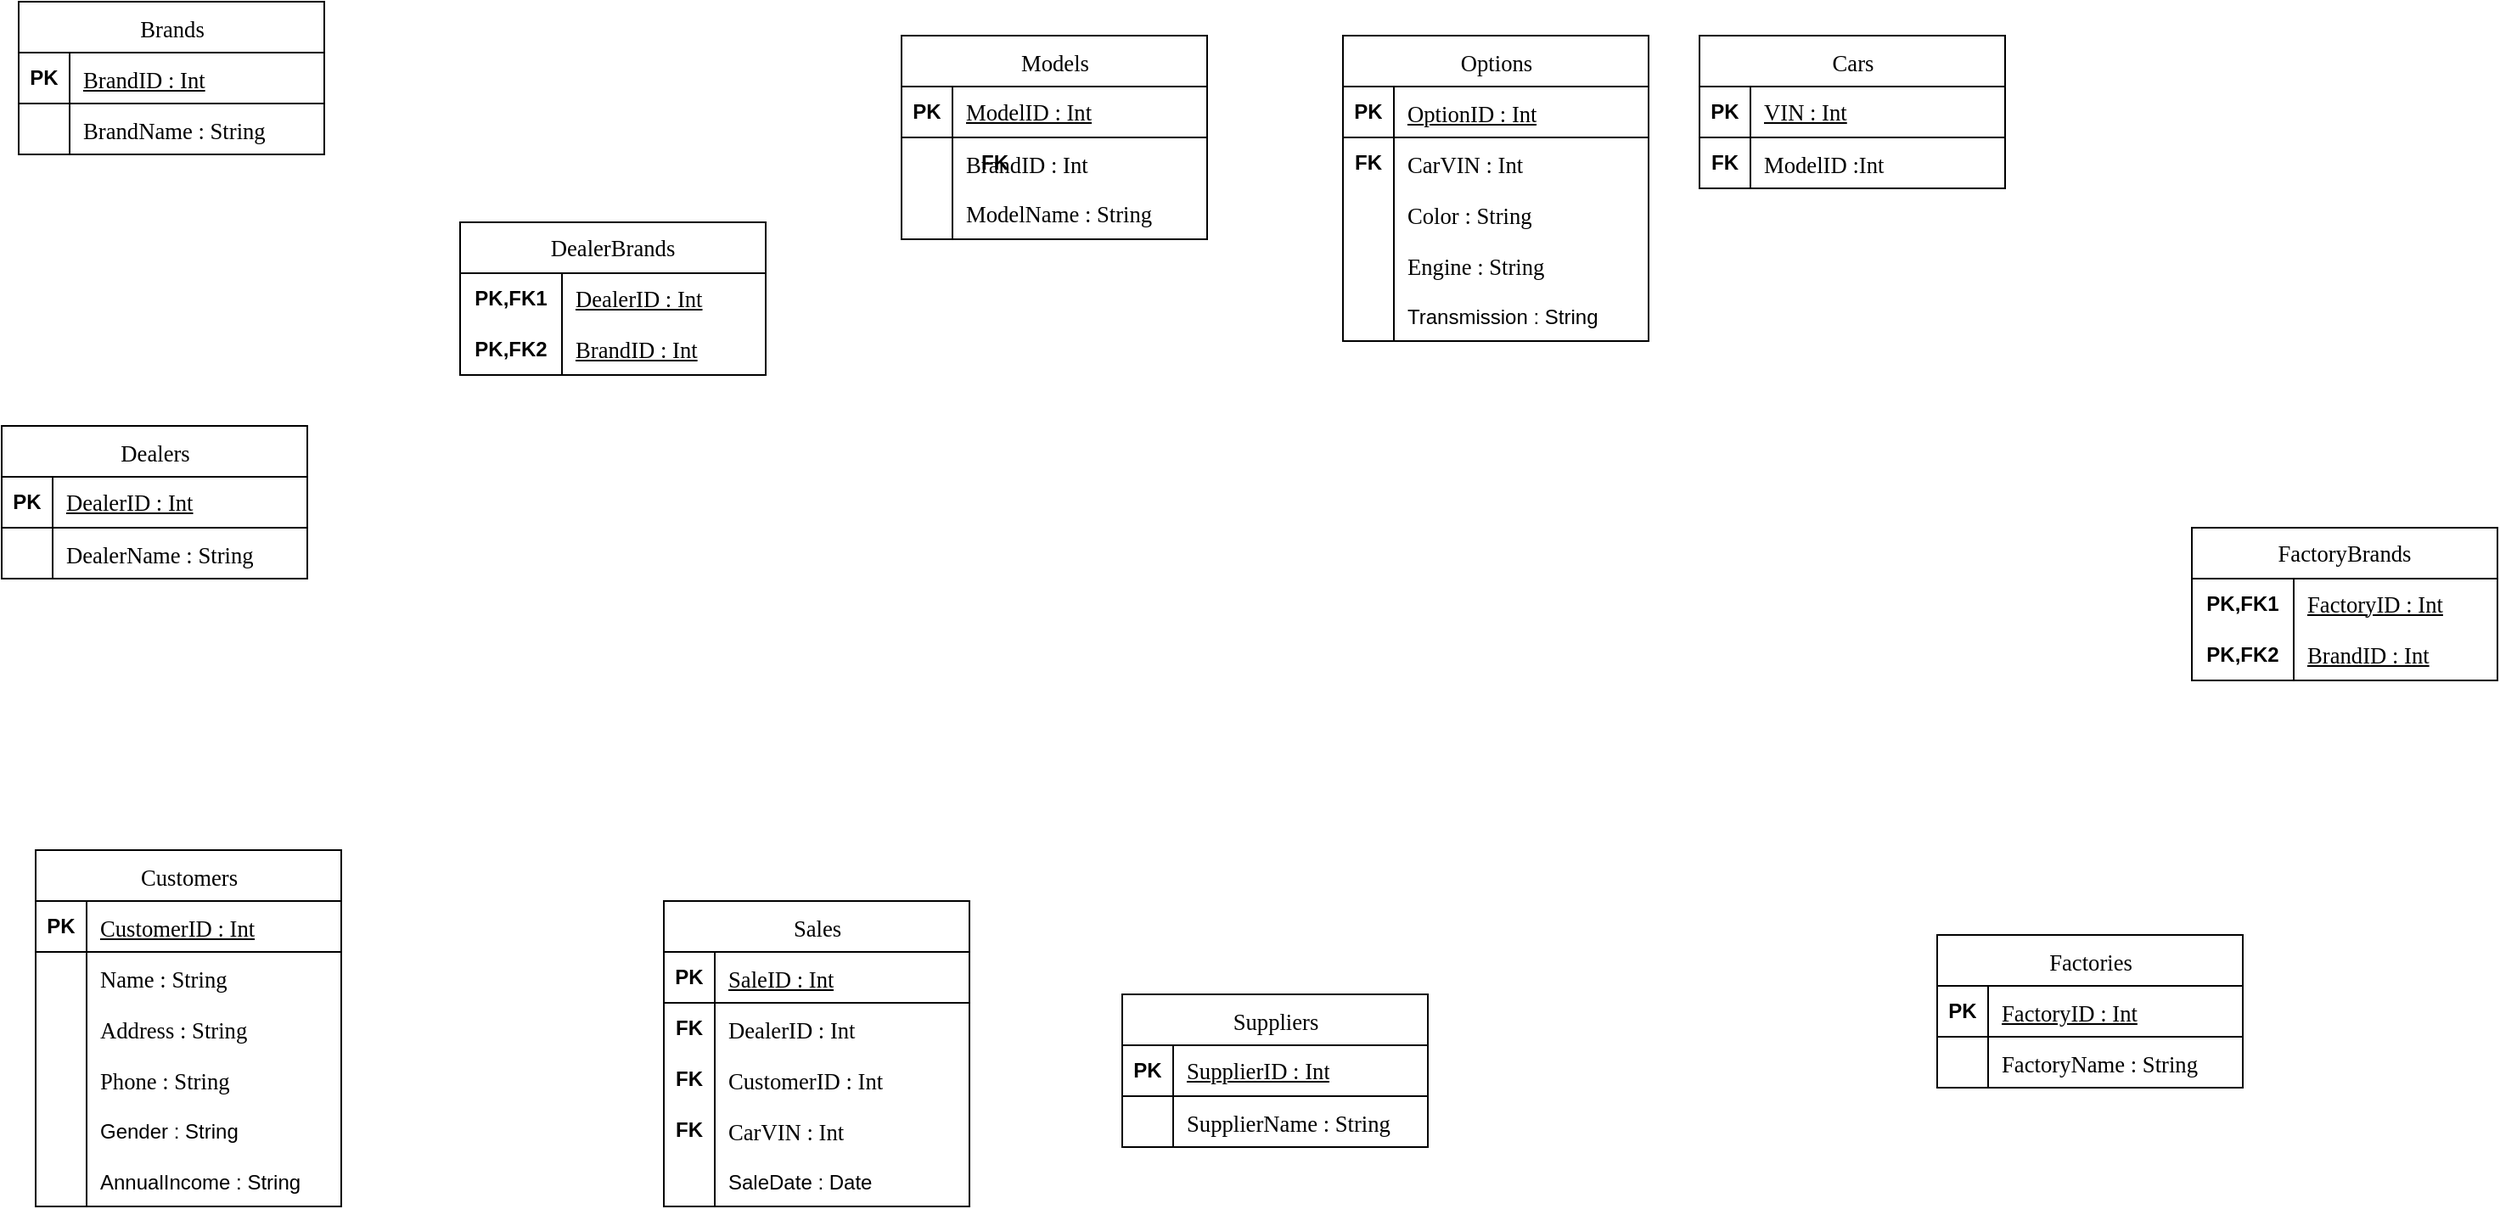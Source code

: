 <mxfile version="24.4.4" type="github">
  <diagram name="Page-1" id="BD9dxcmVJDbiyR-RAbdx">
    <mxGraphModel dx="1071" dy="674" grid="1" gridSize="10" guides="1" tooltips="1" connect="1" arrows="1" fold="1" page="1" pageScale="1" pageWidth="1600" pageHeight="900" math="0" shadow="0">
      <root>
        <mxCell id="0" />
        <mxCell id="1" parent="0" />
        <mxCell id="v6AoaahCpl04b2rHeK3s-1" value="&lt;span style=&quot;font-weight: 400; text-align: start; white-space: normal; font-size: 10pt; font-family: &amp;quot;Times New Roman&amp;quot;, serif;&quot; lang=&quot;EN-US&quot;&gt;Brands&lt;/span&gt;&lt;span style=&quot;font-family: -webkit-standard; font-size: medium; font-weight: 400; text-align: start; white-space: normal;&quot;&gt;&lt;/span&gt;" style="shape=table;startSize=30;container=1;collapsible=1;childLayout=tableLayout;fixedRows=1;rowLines=0;fontStyle=1;align=center;resizeLast=1;html=1;" vertex="1" parent="1">
          <mxGeometry x="70" y="110" width="180" height="90" as="geometry" />
        </mxCell>
        <mxCell id="v6AoaahCpl04b2rHeK3s-2" value="" style="shape=tableRow;horizontal=0;startSize=0;swimlaneHead=0;swimlaneBody=0;fillColor=none;collapsible=0;dropTarget=0;points=[[0,0.5],[1,0.5]];portConstraint=eastwest;top=0;left=0;right=0;bottom=1;" vertex="1" parent="v6AoaahCpl04b2rHeK3s-1">
          <mxGeometry y="30" width="180" height="30" as="geometry" />
        </mxCell>
        <mxCell id="v6AoaahCpl04b2rHeK3s-3" value="PK" style="shape=partialRectangle;connectable=0;fillColor=none;top=0;left=0;bottom=0;right=0;fontStyle=1;overflow=hidden;whiteSpace=wrap;html=1;" vertex="1" parent="v6AoaahCpl04b2rHeK3s-2">
          <mxGeometry width="30" height="30" as="geometry">
            <mxRectangle width="30" height="30" as="alternateBounds" />
          </mxGeometry>
        </mxCell>
        <mxCell id="v6AoaahCpl04b2rHeK3s-4" value="&lt;span style=&quot;font-weight: 400; text-decoration: none; font-size: 10pt; font-family: &amp;quot;Times New Roman&amp;quot;, serif;&quot; lang=&quot;EN-US&quot;&gt;BrandID : Int&lt;/span&gt;&lt;span style=&quot;font-family: -webkit-standard; font-size: medium; font-weight: 400; text-decoration: none;&quot;&gt;&lt;/span&gt;" style="shape=partialRectangle;connectable=0;fillColor=none;top=0;left=0;bottom=0;right=0;align=left;spacingLeft=6;fontStyle=5;overflow=hidden;whiteSpace=wrap;html=1;" vertex="1" parent="v6AoaahCpl04b2rHeK3s-2">
          <mxGeometry x="30" width="150" height="30" as="geometry">
            <mxRectangle width="150" height="30" as="alternateBounds" />
          </mxGeometry>
        </mxCell>
        <mxCell id="v6AoaahCpl04b2rHeK3s-5" value="" style="shape=tableRow;horizontal=0;startSize=0;swimlaneHead=0;swimlaneBody=0;fillColor=none;collapsible=0;dropTarget=0;points=[[0,0.5],[1,0.5]];portConstraint=eastwest;top=0;left=0;right=0;bottom=0;" vertex="1" parent="v6AoaahCpl04b2rHeK3s-1">
          <mxGeometry y="60" width="180" height="30" as="geometry" />
        </mxCell>
        <mxCell id="v6AoaahCpl04b2rHeK3s-6" value="" style="shape=partialRectangle;connectable=0;fillColor=none;top=0;left=0;bottom=0;right=0;editable=1;overflow=hidden;whiteSpace=wrap;html=1;" vertex="1" parent="v6AoaahCpl04b2rHeK3s-5">
          <mxGeometry width="30" height="30" as="geometry">
            <mxRectangle width="30" height="30" as="alternateBounds" />
          </mxGeometry>
        </mxCell>
        <mxCell id="v6AoaahCpl04b2rHeK3s-7" value="&lt;span style=&quot;font-size: 10pt; font-family: &amp;quot;Times New Roman&amp;quot;, serif;&quot; lang=&quot;EN-US&quot;&gt;BrandName : String&lt;/span&gt;&lt;span style=&quot;font-family: -webkit-standard; font-size: medium;&quot;&gt;&lt;/span&gt;" style="shape=partialRectangle;connectable=0;fillColor=none;top=0;left=0;bottom=0;right=0;align=left;spacingLeft=6;overflow=hidden;whiteSpace=wrap;html=1;" vertex="1" parent="v6AoaahCpl04b2rHeK3s-5">
          <mxGeometry x="30" width="150" height="30" as="geometry">
            <mxRectangle width="150" height="30" as="alternateBounds" />
          </mxGeometry>
        </mxCell>
        <mxCell id="v6AoaahCpl04b2rHeK3s-16" value="&lt;span style=&quot;font-weight: 400; text-align: start; white-space: normal; font-size: 10pt; font-family: &amp;quot;Times New Roman&amp;quot;, serif;&quot; lang=&quot;EN-US&quot;&gt;Models&lt;/span&gt;&lt;span style=&quot;font-family: -webkit-standard; font-size: medium; font-weight: 400; text-align: start; white-space: normal;&quot;&gt;&lt;/span&gt;" style="shape=table;startSize=30;container=1;collapsible=1;childLayout=tableLayout;fixedRows=1;rowLines=0;fontStyle=1;align=center;resizeLast=1;html=1;" vertex="1" parent="1">
          <mxGeometry x="590" y="130" width="180" height="120" as="geometry" />
        </mxCell>
        <mxCell id="v6AoaahCpl04b2rHeK3s-17" value="" style="shape=tableRow;horizontal=0;startSize=0;swimlaneHead=0;swimlaneBody=0;fillColor=none;collapsible=0;dropTarget=0;points=[[0,0.5],[1,0.5]];portConstraint=eastwest;top=0;left=0;right=0;bottom=1;" vertex="1" parent="v6AoaahCpl04b2rHeK3s-16">
          <mxGeometry y="30" width="180" height="30" as="geometry" />
        </mxCell>
        <mxCell id="v6AoaahCpl04b2rHeK3s-18" value="PK" style="shape=partialRectangle;connectable=0;fillColor=none;top=0;left=0;bottom=0;right=0;fontStyle=1;overflow=hidden;whiteSpace=wrap;html=1;" vertex="1" parent="v6AoaahCpl04b2rHeK3s-17">
          <mxGeometry width="30" height="30" as="geometry">
            <mxRectangle width="30" height="30" as="alternateBounds" />
          </mxGeometry>
        </mxCell>
        <mxCell id="v6AoaahCpl04b2rHeK3s-19" value="&lt;span style=&quot;font-weight: 400; text-decoration: none; font-size: 10pt; font-family: &amp;quot;Times New Roman&amp;quot;, serif;&quot; lang=&quot;EN-US&quot;&gt;ModelID : Int&lt;/span&gt;" style="shape=partialRectangle;connectable=0;fillColor=none;top=0;left=0;bottom=0;right=0;align=left;spacingLeft=6;fontStyle=5;overflow=hidden;whiteSpace=wrap;html=1;" vertex="1" parent="v6AoaahCpl04b2rHeK3s-17">
          <mxGeometry x="30" width="150" height="30" as="geometry">
            <mxRectangle width="150" height="30" as="alternateBounds" />
          </mxGeometry>
        </mxCell>
        <mxCell id="v6AoaahCpl04b2rHeK3s-20" value="" style="shape=tableRow;horizontal=0;startSize=0;swimlaneHead=0;swimlaneBody=0;fillColor=none;collapsible=0;dropTarget=0;points=[[0,0.5],[1,0.5]];portConstraint=eastwest;top=0;left=0;right=0;bottom=0;" vertex="1" parent="v6AoaahCpl04b2rHeK3s-16">
          <mxGeometry y="60" width="180" height="30" as="geometry" />
        </mxCell>
        <mxCell id="v6AoaahCpl04b2rHeK3s-21" value="" style="shape=partialRectangle;connectable=0;fillColor=none;top=0;left=0;bottom=0;right=0;editable=1;overflow=hidden;whiteSpace=wrap;html=1;" vertex="1" parent="v6AoaahCpl04b2rHeK3s-20">
          <mxGeometry width="30" height="30" as="geometry">
            <mxRectangle width="30" height="30" as="alternateBounds" />
          </mxGeometry>
        </mxCell>
        <mxCell id="v6AoaahCpl04b2rHeK3s-22" value="&lt;span style=&quot;font-size: 10pt; font-family: &amp;quot;Times New Roman&amp;quot;, serif;&quot; lang=&quot;EN-US&quot;&gt;BrandID : Int&lt;/span&gt;&lt;span style=&quot;font-family: -webkit-standard; font-size: medium;&quot;&gt;&lt;/span&gt;" style="shape=partialRectangle;connectable=0;fillColor=none;top=0;left=0;bottom=0;right=0;align=left;spacingLeft=6;overflow=hidden;whiteSpace=wrap;html=1;" vertex="1" parent="v6AoaahCpl04b2rHeK3s-20">
          <mxGeometry x="30" width="150" height="30" as="geometry">
            <mxRectangle width="150" height="30" as="alternateBounds" />
          </mxGeometry>
        </mxCell>
        <mxCell id="v6AoaahCpl04b2rHeK3s-23" value="" style="shape=tableRow;horizontal=0;startSize=0;swimlaneHead=0;swimlaneBody=0;fillColor=none;collapsible=0;dropTarget=0;points=[[0,0.5],[1,0.5]];portConstraint=eastwest;top=0;left=0;right=0;bottom=0;" vertex="1" parent="v6AoaahCpl04b2rHeK3s-16">
          <mxGeometry y="90" width="180" height="30" as="geometry" />
        </mxCell>
        <mxCell id="v6AoaahCpl04b2rHeK3s-24" value="" style="shape=partialRectangle;connectable=0;fillColor=none;top=0;left=0;bottom=0;right=0;editable=1;overflow=hidden;whiteSpace=wrap;html=1;" vertex="1" parent="v6AoaahCpl04b2rHeK3s-23">
          <mxGeometry width="30" height="30" as="geometry">
            <mxRectangle width="30" height="30" as="alternateBounds" />
          </mxGeometry>
        </mxCell>
        <mxCell id="v6AoaahCpl04b2rHeK3s-25" value="&lt;span style=&quot;font-size: 10pt; font-family: &amp;quot;Times New Roman&amp;quot;, serif;&quot; lang=&quot;EN-US&quot;&gt;ModelName : String&lt;/span&gt;" style="shape=partialRectangle;connectable=0;fillColor=none;top=0;left=0;bottom=0;right=0;align=left;spacingLeft=6;overflow=hidden;whiteSpace=wrap;html=1;" vertex="1" parent="v6AoaahCpl04b2rHeK3s-23">
          <mxGeometry x="30" width="150" height="30" as="geometry">
            <mxRectangle width="150" height="30" as="alternateBounds" />
          </mxGeometry>
        </mxCell>
        <mxCell id="v6AoaahCpl04b2rHeK3s-29" value="FK" style="shape=partialRectangle;connectable=0;fillColor=none;top=0;left=0;bottom=0;right=0;fontStyle=1;overflow=hidden;whiteSpace=wrap;html=1;" vertex="1" parent="1">
          <mxGeometry x="630" y="190" width="30" height="30" as="geometry">
            <mxRectangle width="30" height="30" as="alternateBounds" />
          </mxGeometry>
        </mxCell>
        <mxCell id="v6AoaahCpl04b2rHeK3s-30" value="&lt;span style=&quot;font-weight: 400; text-align: start; white-space: normal; font-size: 10pt; font-family: &amp;quot;Times New Roman&amp;quot;, serif;&quot; lang=&quot;EN-US&quot;&gt;Cars&lt;/span&gt;&lt;span style=&quot;font-family: -webkit-standard; font-size: medium; font-weight: 400; text-align: start; white-space: normal;&quot;&gt;&lt;/span&gt;" style="shape=table;startSize=30;container=1;collapsible=1;childLayout=tableLayout;fixedRows=1;rowLines=0;fontStyle=1;align=center;resizeLast=1;html=1;" vertex="1" parent="1">
          <mxGeometry x="1060" y="130" width="180" height="90" as="geometry" />
        </mxCell>
        <mxCell id="v6AoaahCpl04b2rHeK3s-31" value="" style="shape=tableRow;horizontal=0;startSize=0;swimlaneHead=0;swimlaneBody=0;fillColor=none;collapsible=0;dropTarget=0;points=[[0,0.5],[1,0.5]];portConstraint=eastwest;top=0;left=0;right=0;bottom=1;" vertex="1" parent="v6AoaahCpl04b2rHeK3s-30">
          <mxGeometry y="30" width="180" height="30" as="geometry" />
        </mxCell>
        <mxCell id="v6AoaahCpl04b2rHeK3s-32" value="PK" style="shape=partialRectangle;connectable=0;fillColor=none;top=0;left=0;bottom=0;right=0;fontStyle=1;overflow=hidden;whiteSpace=wrap;html=1;" vertex="1" parent="v6AoaahCpl04b2rHeK3s-31">
          <mxGeometry width="30" height="30" as="geometry">
            <mxRectangle width="30" height="30" as="alternateBounds" />
          </mxGeometry>
        </mxCell>
        <mxCell id="v6AoaahCpl04b2rHeK3s-33" value="&lt;span style=&quot;font-weight: 400; text-decoration: none; font-size: 10pt; font-family: &amp;quot;Times New Roman&amp;quot;, serif;&quot; lang=&quot;EN-US&quot;&gt;VIN : Int&lt;/span&gt;" style="shape=partialRectangle;connectable=0;fillColor=none;top=0;left=0;bottom=0;right=0;align=left;spacingLeft=6;fontStyle=5;overflow=hidden;whiteSpace=wrap;html=1;" vertex="1" parent="v6AoaahCpl04b2rHeK3s-31">
          <mxGeometry x="30" width="150" height="30" as="geometry">
            <mxRectangle width="150" height="30" as="alternateBounds" />
          </mxGeometry>
        </mxCell>
        <mxCell id="v6AoaahCpl04b2rHeK3s-34" value="" style="shape=tableRow;horizontal=0;startSize=0;swimlaneHead=0;swimlaneBody=0;fillColor=none;collapsible=0;dropTarget=0;points=[[0,0.5],[1,0.5]];portConstraint=eastwest;top=0;left=0;right=0;bottom=0;" vertex="1" parent="v6AoaahCpl04b2rHeK3s-30">
          <mxGeometry y="60" width="180" height="30" as="geometry" />
        </mxCell>
        <mxCell id="v6AoaahCpl04b2rHeK3s-35" value="" style="shape=partialRectangle;connectable=0;fillColor=none;top=0;left=0;bottom=0;right=0;editable=1;overflow=hidden;whiteSpace=wrap;html=1;" vertex="1" parent="v6AoaahCpl04b2rHeK3s-34">
          <mxGeometry width="30" height="30" as="geometry">
            <mxRectangle width="30" height="30" as="alternateBounds" />
          </mxGeometry>
        </mxCell>
        <mxCell id="v6AoaahCpl04b2rHeK3s-36" value="&lt;span style=&quot;font-size: 10pt; font-family: &amp;quot;Times New Roman&amp;quot;, serif;&quot; lang=&quot;EN-US&quot;&gt;ModelID :Int&lt;/span&gt;&lt;span style=&quot;font-family: -webkit-standard; font-size: medium;&quot;&gt;&lt;/span&gt;" style="shape=partialRectangle;connectable=0;fillColor=none;top=0;left=0;bottom=0;right=0;align=left;spacingLeft=6;overflow=hidden;whiteSpace=wrap;html=1;" vertex="1" parent="v6AoaahCpl04b2rHeK3s-34">
          <mxGeometry x="30" width="150" height="30" as="geometry">
            <mxRectangle width="150" height="30" as="alternateBounds" />
          </mxGeometry>
        </mxCell>
        <mxCell id="v6AoaahCpl04b2rHeK3s-43" value="FK" style="shape=partialRectangle;connectable=0;fillColor=none;top=0;left=0;bottom=0;right=0;fontStyle=1;overflow=hidden;whiteSpace=wrap;html=1;" vertex="1" parent="1">
          <mxGeometry x="1060" y="190" width="30" height="30" as="geometry">
            <mxRectangle width="30" height="30" as="alternateBounds" />
          </mxGeometry>
        </mxCell>
        <mxCell id="v6AoaahCpl04b2rHeK3s-44" value="&lt;span style=&quot;font-weight: 400; text-align: start; white-space: normal; font-size: 10pt; font-family: &amp;quot;Times New Roman&amp;quot;, serif;&quot; lang=&quot;EN-US&quot;&gt;Options&lt;/span&gt;&lt;span style=&quot;font-family: -webkit-standard; font-size: medium; font-weight: 400; text-align: start; white-space: normal;&quot;&gt;&lt;/span&gt;" style="shape=table;startSize=30;container=1;collapsible=1;childLayout=tableLayout;fixedRows=1;rowLines=0;fontStyle=1;align=center;resizeLast=1;html=1;" vertex="1" parent="1">
          <mxGeometry x="850" y="130" width="180" height="180" as="geometry" />
        </mxCell>
        <mxCell id="v6AoaahCpl04b2rHeK3s-45" value="" style="shape=tableRow;horizontal=0;startSize=0;swimlaneHead=0;swimlaneBody=0;fillColor=none;collapsible=0;dropTarget=0;points=[[0,0.5],[1,0.5]];portConstraint=eastwest;top=0;left=0;right=0;bottom=1;" vertex="1" parent="v6AoaahCpl04b2rHeK3s-44">
          <mxGeometry y="30" width="180" height="30" as="geometry" />
        </mxCell>
        <mxCell id="v6AoaahCpl04b2rHeK3s-46" value="PK" style="shape=partialRectangle;connectable=0;fillColor=none;top=0;left=0;bottom=0;right=0;fontStyle=1;overflow=hidden;whiteSpace=wrap;html=1;" vertex="1" parent="v6AoaahCpl04b2rHeK3s-45">
          <mxGeometry width="30" height="30" as="geometry">
            <mxRectangle width="30" height="30" as="alternateBounds" />
          </mxGeometry>
        </mxCell>
        <mxCell id="v6AoaahCpl04b2rHeK3s-47" value="&lt;span style=&quot;font-weight: 400; text-decoration: none; font-size: 10pt; font-family: &amp;quot;Times New Roman&amp;quot;, serif;&quot; lang=&quot;EN-US&quot;&gt;OptionID : Int&lt;/span&gt;&lt;span style=&quot;font-family: -webkit-standard; font-size: medium; font-weight: 400; text-decoration: none;&quot;&gt;&lt;/span&gt;" style="shape=partialRectangle;connectable=0;fillColor=none;top=0;left=0;bottom=0;right=0;align=left;spacingLeft=6;fontStyle=5;overflow=hidden;whiteSpace=wrap;html=1;" vertex="1" parent="v6AoaahCpl04b2rHeK3s-45">
          <mxGeometry x="30" width="150" height="30" as="geometry">
            <mxRectangle width="150" height="30" as="alternateBounds" />
          </mxGeometry>
        </mxCell>
        <mxCell id="v6AoaahCpl04b2rHeK3s-48" value="" style="shape=tableRow;horizontal=0;startSize=0;swimlaneHead=0;swimlaneBody=0;fillColor=none;collapsible=0;dropTarget=0;points=[[0,0.5],[1,0.5]];portConstraint=eastwest;top=0;left=0;right=0;bottom=0;" vertex="1" parent="v6AoaahCpl04b2rHeK3s-44">
          <mxGeometry y="60" width="180" height="30" as="geometry" />
        </mxCell>
        <mxCell id="v6AoaahCpl04b2rHeK3s-49" value="" style="shape=partialRectangle;connectable=0;fillColor=none;top=0;left=0;bottom=0;right=0;editable=1;overflow=hidden;whiteSpace=wrap;html=1;" vertex="1" parent="v6AoaahCpl04b2rHeK3s-48">
          <mxGeometry width="30" height="30" as="geometry">
            <mxRectangle width="30" height="30" as="alternateBounds" />
          </mxGeometry>
        </mxCell>
        <mxCell id="v6AoaahCpl04b2rHeK3s-50" value="&lt;span style=&quot;font-size: 10pt; font-family: &amp;quot;Times New Roman&amp;quot;, serif;&quot; lang=&quot;EN-US&quot;&gt;CarVIN : Int&lt;/span&gt;&lt;span style=&quot;font-family: -webkit-standard; font-size: medium;&quot;&gt;&lt;/span&gt;" style="shape=partialRectangle;connectable=0;fillColor=none;top=0;left=0;bottom=0;right=0;align=left;spacingLeft=6;overflow=hidden;whiteSpace=wrap;html=1;" vertex="1" parent="v6AoaahCpl04b2rHeK3s-48">
          <mxGeometry x="30" width="150" height="30" as="geometry">
            <mxRectangle width="150" height="30" as="alternateBounds" />
          </mxGeometry>
        </mxCell>
        <mxCell id="v6AoaahCpl04b2rHeK3s-51" value="" style="shape=tableRow;horizontal=0;startSize=0;swimlaneHead=0;swimlaneBody=0;fillColor=none;collapsible=0;dropTarget=0;points=[[0,0.5],[1,0.5]];portConstraint=eastwest;top=0;left=0;right=0;bottom=0;" vertex="1" parent="v6AoaahCpl04b2rHeK3s-44">
          <mxGeometry y="90" width="180" height="30" as="geometry" />
        </mxCell>
        <mxCell id="v6AoaahCpl04b2rHeK3s-52" value="" style="shape=partialRectangle;connectable=0;fillColor=none;top=0;left=0;bottom=0;right=0;editable=1;overflow=hidden;whiteSpace=wrap;html=1;" vertex="1" parent="v6AoaahCpl04b2rHeK3s-51">
          <mxGeometry width="30" height="30" as="geometry">
            <mxRectangle width="30" height="30" as="alternateBounds" />
          </mxGeometry>
        </mxCell>
        <mxCell id="v6AoaahCpl04b2rHeK3s-53" value="&lt;span style=&quot;font-size: 10pt; font-family: &amp;quot;Times New Roman&amp;quot;, serif;&quot; lang=&quot;EN-US&quot;&gt;Color : String&lt;/span&gt;&lt;span style=&quot;font-family: -webkit-standard; font-size: medium;&quot;&gt;&lt;/span&gt;" style="shape=partialRectangle;connectable=0;fillColor=none;top=0;left=0;bottom=0;right=0;align=left;spacingLeft=6;overflow=hidden;whiteSpace=wrap;html=1;" vertex="1" parent="v6AoaahCpl04b2rHeK3s-51">
          <mxGeometry x="30" width="150" height="30" as="geometry">
            <mxRectangle width="150" height="30" as="alternateBounds" />
          </mxGeometry>
        </mxCell>
        <mxCell id="v6AoaahCpl04b2rHeK3s-54" value="" style="shape=tableRow;horizontal=0;startSize=0;swimlaneHead=0;swimlaneBody=0;fillColor=none;collapsible=0;dropTarget=0;points=[[0,0.5],[1,0.5]];portConstraint=eastwest;top=0;left=0;right=0;bottom=0;" vertex="1" parent="v6AoaahCpl04b2rHeK3s-44">
          <mxGeometry y="120" width="180" height="30" as="geometry" />
        </mxCell>
        <mxCell id="v6AoaahCpl04b2rHeK3s-55" value="" style="shape=partialRectangle;connectable=0;fillColor=none;top=0;left=0;bottom=0;right=0;editable=1;overflow=hidden;whiteSpace=wrap;html=1;" vertex="1" parent="v6AoaahCpl04b2rHeK3s-54">
          <mxGeometry width="30" height="30" as="geometry">
            <mxRectangle width="30" height="30" as="alternateBounds" />
          </mxGeometry>
        </mxCell>
        <mxCell id="v6AoaahCpl04b2rHeK3s-56" value="&lt;span style=&quot;font-size: 10pt; font-family: &amp;quot;Times New Roman&amp;quot;, serif;&quot; lang=&quot;EN-US&quot;&gt;Engine : String&lt;/span&gt;&lt;span style=&quot;font-family: -webkit-standard; font-size: medium;&quot;&gt;&lt;/span&gt;" style="shape=partialRectangle;connectable=0;fillColor=none;top=0;left=0;bottom=0;right=0;align=left;spacingLeft=6;overflow=hidden;whiteSpace=wrap;html=1;" vertex="1" parent="v6AoaahCpl04b2rHeK3s-54">
          <mxGeometry x="30" width="150" height="30" as="geometry">
            <mxRectangle width="150" height="30" as="alternateBounds" />
          </mxGeometry>
        </mxCell>
        <mxCell id="v6AoaahCpl04b2rHeK3s-64" value="" style="shape=tableRow;horizontal=0;startSize=0;swimlaneHead=0;swimlaneBody=0;fillColor=none;collapsible=0;dropTarget=0;points=[[0,0.5],[1,0.5]];portConstraint=eastwest;top=0;left=0;right=0;bottom=0;" vertex="1" parent="v6AoaahCpl04b2rHeK3s-44">
          <mxGeometry y="150" width="180" height="30" as="geometry" />
        </mxCell>
        <mxCell id="v6AoaahCpl04b2rHeK3s-65" value="" style="shape=partialRectangle;connectable=0;fillColor=none;top=0;left=0;bottom=0;right=0;editable=1;overflow=hidden;" vertex="1" parent="v6AoaahCpl04b2rHeK3s-64">
          <mxGeometry width="30" height="30" as="geometry">
            <mxRectangle width="30" height="30" as="alternateBounds" />
          </mxGeometry>
        </mxCell>
        <mxCell id="v6AoaahCpl04b2rHeK3s-66" value="Transmission : String" style="shape=partialRectangle;connectable=0;fillColor=none;top=0;left=0;bottom=0;right=0;align=left;spacingLeft=6;overflow=hidden;" vertex="1" parent="v6AoaahCpl04b2rHeK3s-64">
          <mxGeometry x="30" width="150" height="30" as="geometry">
            <mxRectangle width="150" height="30" as="alternateBounds" />
          </mxGeometry>
        </mxCell>
        <mxCell id="v6AoaahCpl04b2rHeK3s-57" value="FK" style="shape=partialRectangle;connectable=0;fillColor=none;top=0;left=0;bottom=0;right=0;fontStyle=1;overflow=hidden;whiteSpace=wrap;html=1;" vertex="1" parent="1">
          <mxGeometry x="850" y="190" width="30" height="30" as="geometry">
            <mxRectangle width="30" height="30" as="alternateBounds" />
          </mxGeometry>
        </mxCell>
        <mxCell id="v6AoaahCpl04b2rHeK3s-67" value="&lt;span style=&quot;font-weight: 400; text-align: start; white-space: normal; font-size: 10pt; font-family: &amp;quot;Times New Roman&amp;quot;, serif;&quot; lang=&quot;EN-US&quot;&gt;Dealers&lt;/span&gt;&lt;span style=&quot;font-family: -webkit-standard; font-size: medium; font-weight: 400; text-align: start; white-space: normal;&quot;&gt;&lt;/span&gt;" style="shape=table;startSize=30;container=1;collapsible=1;childLayout=tableLayout;fixedRows=1;rowLines=0;fontStyle=1;align=center;resizeLast=1;html=1;" vertex="1" parent="1">
          <mxGeometry x="60" y="360" width="180" height="90" as="geometry" />
        </mxCell>
        <mxCell id="v6AoaahCpl04b2rHeK3s-68" value="" style="shape=tableRow;horizontal=0;startSize=0;swimlaneHead=0;swimlaneBody=0;fillColor=none;collapsible=0;dropTarget=0;points=[[0,0.5],[1,0.5]];portConstraint=eastwest;top=0;left=0;right=0;bottom=1;" vertex="1" parent="v6AoaahCpl04b2rHeK3s-67">
          <mxGeometry y="30" width="180" height="30" as="geometry" />
        </mxCell>
        <mxCell id="v6AoaahCpl04b2rHeK3s-69" value="PK" style="shape=partialRectangle;connectable=0;fillColor=none;top=0;left=0;bottom=0;right=0;fontStyle=1;overflow=hidden;whiteSpace=wrap;html=1;" vertex="1" parent="v6AoaahCpl04b2rHeK3s-68">
          <mxGeometry width="30" height="30" as="geometry">
            <mxRectangle width="30" height="30" as="alternateBounds" />
          </mxGeometry>
        </mxCell>
        <mxCell id="v6AoaahCpl04b2rHeK3s-70" value="&lt;span style=&quot;font-weight: 400; text-decoration: none; font-size: 10pt; font-family: &amp;quot;Times New Roman&amp;quot;, serif;&quot; lang=&quot;EN-US&quot;&gt;DealerID : Int&lt;/span&gt;" style="shape=partialRectangle;connectable=0;fillColor=none;top=0;left=0;bottom=0;right=0;align=left;spacingLeft=6;fontStyle=5;overflow=hidden;whiteSpace=wrap;html=1;" vertex="1" parent="v6AoaahCpl04b2rHeK3s-68">
          <mxGeometry x="30" width="150" height="30" as="geometry">
            <mxRectangle width="150" height="30" as="alternateBounds" />
          </mxGeometry>
        </mxCell>
        <mxCell id="v6AoaahCpl04b2rHeK3s-71" value="" style="shape=tableRow;horizontal=0;startSize=0;swimlaneHead=0;swimlaneBody=0;fillColor=none;collapsible=0;dropTarget=0;points=[[0,0.5],[1,0.5]];portConstraint=eastwest;top=0;left=0;right=0;bottom=0;" vertex="1" parent="v6AoaahCpl04b2rHeK3s-67">
          <mxGeometry y="60" width="180" height="30" as="geometry" />
        </mxCell>
        <mxCell id="v6AoaahCpl04b2rHeK3s-72" value="" style="shape=partialRectangle;connectable=0;fillColor=none;top=0;left=0;bottom=0;right=0;editable=1;overflow=hidden;whiteSpace=wrap;html=1;" vertex="1" parent="v6AoaahCpl04b2rHeK3s-71">
          <mxGeometry width="30" height="30" as="geometry">
            <mxRectangle width="30" height="30" as="alternateBounds" />
          </mxGeometry>
        </mxCell>
        <mxCell id="v6AoaahCpl04b2rHeK3s-73" value="&lt;span style=&quot;font-size: 10pt; font-family: &amp;quot;Times New Roman&amp;quot;, serif;&quot; lang=&quot;EN-US&quot;&gt;DealerName : String&lt;/span&gt;&lt;span style=&quot;font-family: -webkit-standard; font-size: medium;&quot;&gt;&lt;/span&gt;" style="shape=partialRectangle;connectable=0;fillColor=none;top=0;left=0;bottom=0;right=0;align=left;spacingLeft=6;overflow=hidden;whiteSpace=wrap;html=1;" vertex="1" parent="v6AoaahCpl04b2rHeK3s-71">
          <mxGeometry x="30" width="150" height="30" as="geometry">
            <mxRectangle width="150" height="30" as="alternateBounds" />
          </mxGeometry>
        </mxCell>
        <mxCell id="v6AoaahCpl04b2rHeK3s-108" value="&lt;span style=&quot;font-weight: 400; text-align: start; white-space: normal; font-size: 10pt; font-family: &amp;quot;Times New Roman&amp;quot;, serif;&quot; lang=&quot;EN-US&quot;&gt;Customers&lt;/span&gt;&lt;span style=&quot;font-family: -webkit-standard; font-size: medium; font-weight: 400; text-align: start; white-space: normal;&quot;&gt;&lt;/span&gt;" style="shape=table;startSize=30;container=1;collapsible=1;childLayout=tableLayout;fixedRows=1;rowLines=0;fontStyle=1;align=center;resizeLast=1;html=1;" vertex="1" parent="1">
          <mxGeometry x="80" y="610" width="180" height="210" as="geometry" />
        </mxCell>
        <mxCell id="v6AoaahCpl04b2rHeK3s-109" value="" style="shape=tableRow;horizontal=0;startSize=0;swimlaneHead=0;swimlaneBody=0;fillColor=none;collapsible=0;dropTarget=0;points=[[0,0.5],[1,0.5]];portConstraint=eastwest;top=0;left=0;right=0;bottom=1;" vertex="1" parent="v6AoaahCpl04b2rHeK3s-108">
          <mxGeometry y="30" width="180" height="30" as="geometry" />
        </mxCell>
        <mxCell id="v6AoaahCpl04b2rHeK3s-110" value="PK" style="shape=partialRectangle;connectable=0;fillColor=none;top=0;left=0;bottom=0;right=0;fontStyle=1;overflow=hidden;whiteSpace=wrap;html=1;" vertex="1" parent="v6AoaahCpl04b2rHeK3s-109">
          <mxGeometry width="30" height="30" as="geometry">
            <mxRectangle width="30" height="30" as="alternateBounds" />
          </mxGeometry>
        </mxCell>
        <mxCell id="v6AoaahCpl04b2rHeK3s-111" value="&lt;span style=&quot;font-weight: 400; text-decoration: none; font-size: 10pt; font-family: &amp;quot;Times New Roman&amp;quot;, serif;&quot; lang=&quot;EN-US&quot;&gt;CustomerID : Int&lt;/span&gt;&lt;span style=&quot;font-family: -webkit-standard; font-size: medium; font-weight: 400; text-decoration: none;&quot;&gt;&lt;/span&gt;" style="shape=partialRectangle;connectable=0;fillColor=none;top=0;left=0;bottom=0;right=0;align=left;spacingLeft=6;fontStyle=5;overflow=hidden;whiteSpace=wrap;html=1;" vertex="1" parent="v6AoaahCpl04b2rHeK3s-109">
          <mxGeometry x="30" width="150" height="30" as="geometry">
            <mxRectangle width="150" height="30" as="alternateBounds" />
          </mxGeometry>
        </mxCell>
        <mxCell id="v6AoaahCpl04b2rHeK3s-112" value="" style="shape=tableRow;horizontal=0;startSize=0;swimlaneHead=0;swimlaneBody=0;fillColor=none;collapsible=0;dropTarget=0;points=[[0,0.5],[1,0.5]];portConstraint=eastwest;top=0;left=0;right=0;bottom=0;" vertex="1" parent="v6AoaahCpl04b2rHeK3s-108">
          <mxGeometry y="60" width="180" height="30" as="geometry" />
        </mxCell>
        <mxCell id="v6AoaahCpl04b2rHeK3s-113" value="" style="shape=partialRectangle;connectable=0;fillColor=none;top=0;left=0;bottom=0;right=0;editable=1;overflow=hidden;whiteSpace=wrap;html=1;" vertex="1" parent="v6AoaahCpl04b2rHeK3s-112">
          <mxGeometry width="30" height="30" as="geometry">
            <mxRectangle width="30" height="30" as="alternateBounds" />
          </mxGeometry>
        </mxCell>
        <mxCell id="v6AoaahCpl04b2rHeK3s-114" value="&lt;span style=&quot;font-size: 10pt; font-family: &amp;quot;Times New Roman&amp;quot;, serif;&quot; lang=&quot;EN-US&quot;&gt;Name : String&lt;/span&gt;&lt;span style=&quot;font-family: -webkit-standard; font-size: medium;&quot;&gt;&lt;/span&gt;" style="shape=partialRectangle;connectable=0;fillColor=none;top=0;left=0;bottom=0;right=0;align=left;spacingLeft=6;overflow=hidden;whiteSpace=wrap;html=1;" vertex="1" parent="v6AoaahCpl04b2rHeK3s-112">
          <mxGeometry x="30" width="150" height="30" as="geometry">
            <mxRectangle width="150" height="30" as="alternateBounds" />
          </mxGeometry>
        </mxCell>
        <mxCell id="v6AoaahCpl04b2rHeK3s-115" value="" style="shape=tableRow;horizontal=0;startSize=0;swimlaneHead=0;swimlaneBody=0;fillColor=none;collapsible=0;dropTarget=0;points=[[0,0.5],[1,0.5]];portConstraint=eastwest;top=0;left=0;right=0;bottom=0;" vertex="1" parent="v6AoaahCpl04b2rHeK3s-108">
          <mxGeometry y="90" width="180" height="30" as="geometry" />
        </mxCell>
        <mxCell id="v6AoaahCpl04b2rHeK3s-116" value="" style="shape=partialRectangle;connectable=0;fillColor=none;top=0;left=0;bottom=0;right=0;editable=1;overflow=hidden;whiteSpace=wrap;html=1;" vertex="1" parent="v6AoaahCpl04b2rHeK3s-115">
          <mxGeometry width="30" height="30" as="geometry">
            <mxRectangle width="30" height="30" as="alternateBounds" />
          </mxGeometry>
        </mxCell>
        <mxCell id="v6AoaahCpl04b2rHeK3s-117" value="&lt;span style=&quot;font-size: 10pt; font-family: &amp;quot;Times New Roman&amp;quot;, serif;&quot; lang=&quot;EN-US&quot;&gt;Address : String&lt;/span&gt;&lt;span style=&quot;font-family: -webkit-standard; font-size: medium;&quot;&gt;&lt;/span&gt;" style="shape=partialRectangle;connectable=0;fillColor=none;top=0;left=0;bottom=0;right=0;align=left;spacingLeft=6;overflow=hidden;whiteSpace=wrap;html=1;" vertex="1" parent="v6AoaahCpl04b2rHeK3s-115">
          <mxGeometry x="30" width="150" height="30" as="geometry">
            <mxRectangle width="150" height="30" as="alternateBounds" />
          </mxGeometry>
        </mxCell>
        <mxCell id="v6AoaahCpl04b2rHeK3s-118" value="" style="shape=tableRow;horizontal=0;startSize=0;swimlaneHead=0;swimlaneBody=0;fillColor=none;collapsible=0;dropTarget=0;points=[[0,0.5],[1,0.5]];portConstraint=eastwest;top=0;left=0;right=0;bottom=0;" vertex="1" parent="v6AoaahCpl04b2rHeK3s-108">
          <mxGeometry y="120" width="180" height="30" as="geometry" />
        </mxCell>
        <mxCell id="v6AoaahCpl04b2rHeK3s-119" value="" style="shape=partialRectangle;connectable=0;fillColor=none;top=0;left=0;bottom=0;right=0;editable=1;overflow=hidden;whiteSpace=wrap;html=1;" vertex="1" parent="v6AoaahCpl04b2rHeK3s-118">
          <mxGeometry width="30" height="30" as="geometry">
            <mxRectangle width="30" height="30" as="alternateBounds" />
          </mxGeometry>
        </mxCell>
        <mxCell id="v6AoaahCpl04b2rHeK3s-120" value="&lt;span style=&quot;font-size: 10pt; font-family: &amp;quot;Times New Roman&amp;quot;, serif;&quot; lang=&quot;EN-US&quot;&gt;Phone : String&lt;/span&gt;&lt;span style=&quot;font-family: -webkit-standard; font-size: medium;&quot;&gt;&lt;/span&gt;" style="shape=partialRectangle;connectable=0;fillColor=none;top=0;left=0;bottom=0;right=0;align=left;spacingLeft=6;overflow=hidden;whiteSpace=wrap;html=1;" vertex="1" parent="v6AoaahCpl04b2rHeK3s-118">
          <mxGeometry x="30" width="150" height="30" as="geometry">
            <mxRectangle width="150" height="30" as="alternateBounds" />
          </mxGeometry>
        </mxCell>
        <mxCell id="v6AoaahCpl04b2rHeK3s-126" value="" style="shape=tableRow;horizontal=0;startSize=0;swimlaneHead=0;swimlaneBody=0;fillColor=none;collapsible=0;dropTarget=0;points=[[0,0.5],[1,0.5]];portConstraint=eastwest;top=0;left=0;right=0;bottom=0;" vertex="1" parent="v6AoaahCpl04b2rHeK3s-108">
          <mxGeometry y="150" width="180" height="30" as="geometry" />
        </mxCell>
        <mxCell id="v6AoaahCpl04b2rHeK3s-127" value="" style="shape=partialRectangle;connectable=0;fillColor=none;top=0;left=0;bottom=0;right=0;editable=1;overflow=hidden;" vertex="1" parent="v6AoaahCpl04b2rHeK3s-126">
          <mxGeometry width="30" height="30" as="geometry">
            <mxRectangle width="30" height="30" as="alternateBounds" />
          </mxGeometry>
        </mxCell>
        <mxCell id="v6AoaahCpl04b2rHeK3s-128" value="Gender : String" style="shape=partialRectangle;connectable=0;fillColor=none;top=0;left=0;bottom=0;right=0;align=left;spacingLeft=6;overflow=hidden;" vertex="1" parent="v6AoaahCpl04b2rHeK3s-126">
          <mxGeometry x="30" width="150" height="30" as="geometry">
            <mxRectangle width="150" height="30" as="alternateBounds" />
          </mxGeometry>
        </mxCell>
        <mxCell id="v6AoaahCpl04b2rHeK3s-122" value="" style="shape=tableRow;horizontal=0;startSize=0;swimlaneHead=0;swimlaneBody=0;fillColor=none;collapsible=0;dropTarget=0;points=[[0,0.5],[1,0.5]];portConstraint=eastwest;top=0;left=0;right=0;bottom=0;" vertex="1" parent="v6AoaahCpl04b2rHeK3s-108">
          <mxGeometry y="180" width="180" height="30" as="geometry" />
        </mxCell>
        <mxCell id="v6AoaahCpl04b2rHeK3s-123" value="" style="shape=partialRectangle;connectable=0;fillColor=none;top=0;left=0;bottom=0;right=0;editable=1;overflow=hidden;" vertex="1" parent="v6AoaahCpl04b2rHeK3s-122">
          <mxGeometry width="30" height="30" as="geometry">
            <mxRectangle width="30" height="30" as="alternateBounds" />
          </mxGeometry>
        </mxCell>
        <mxCell id="v6AoaahCpl04b2rHeK3s-124" value="AnnualIncome : String" style="shape=partialRectangle;connectable=0;fillColor=none;top=0;left=0;bottom=0;right=0;align=left;spacingLeft=6;overflow=hidden;" vertex="1" parent="v6AoaahCpl04b2rHeK3s-122">
          <mxGeometry x="30" width="150" height="30" as="geometry">
            <mxRectangle width="150" height="30" as="alternateBounds" />
          </mxGeometry>
        </mxCell>
        <mxCell id="v6AoaahCpl04b2rHeK3s-129" value="&lt;span style=&quot;font-weight: 400; text-align: start; white-space: normal; font-size: 10pt; font-family: &amp;quot;Times New Roman&amp;quot;, serif;&quot; lang=&quot;EN-US&quot;&gt;Sales&lt;/span&gt;&lt;span style=&quot;font-family: -webkit-standard; font-size: medium; font-weight: 400; text-align: start; white-space: normal;&quot;&gt;&lt;/span&gt;" style="shape=table;startSize=30;container=1;collapsible=1;childLayout=tableLayout;fixedRows=1;rowLines=0;fontStyle=1;align=center;resizeLast=1;html=1;" vertex="1" parent="1">
          <mxGeometry x="450" y="640" width="180" height="180" as="geometry" />
        </mxCell>
        <mxCell id="v6AoaahCpl04b2rHeK3s-130" value="" style="shape=tableRow;horizontal=0;startSize=0;swimlaneHead=0;swimlaneBody=0;fillColor=none;collapsible=0;dropTarget=0;points=[[0,0.5],[1,0.5]];portConstraint=eastwest;top=0;left=0;right=0;bottom=1;" vertex="1" parent="v6AoaahCpl04b2rHeK3s-129">
          <mxGeometry y="30" width="180" height="30" as="geometry" />
        </mxCell>
        <mxCell id="v6AoaahCpl04b2rHeK3s-131" value="PK" style="shape=partialRectangle;connectable=0;fillColor=none;top=0;left=0;bottom=0;right=0;fontStyle=1;overflow=hidden;whiteSpace=wrap;html=1;" vertex="1" parent="v6AoaahCpl04b2rHeK3s-130">
          <mxGeometry width="30" height="30" as="geometry">
            <mxRectangle width="30" height="30" as="alternateBounds" />
          </mxGeometry>
        </mxCell>
        <mxCell id="v6AoaahCpl04b2rHeK3s-132" value="&lt;span style=&quot;font-weight: 400; text-decoration: none; font-size: 10pt; font-family: &amp;quot;Times New Roman&amp;quot;, serif;&quot; lang=&quot;EN-US&quot;&gt;SaleID : Int&lt;/span&gt;&lt;span style=&quot;font-family: -webkit-standard; font-size: medium; font-weight: 400; text-decoration: none;&quot;&gt;&lt;/span&gt;" style="shape=partialRectangle;connectable=0;fillColor=none;top=0;left=0;bottom=0;right=0;align=left;spacingLeft=6;fontStyle=5;overflow=hidden;whiteSpace=wrap;html=1;" vertex="1" parent="v6AoaahCpl04b2rHeK3s-130">
          <mxGeometry x="30" width="150" height="30" as="geometry">
            <mxRectangle width="150" height="30" as="alternateBounds" />
          </mxGeometry>
        </mxCell>
        <mxCell id="v6AoaahCpl04b2rHeK3s-133" value="" style="shape=tableRow;horizontal=0;startSize=0;swimlaneHead=0;swimlaneBody=0;fillColor=none;collapsible=0;dropTarget=0;points=[[0,0.5],[1,0.5]];portConstraint=eastwest;top=0;left=0;right=0;bottom=0;" vertex="1" parent="v6AoaahCpl04b2rHeK3s-129">
          <mxGeometry y="60" width="180" height="30" as="geometry" />
        </mxCell>
        <mxCell id="v6AoaahCpl04b2rHeK3s-134" value="" style="shape=partialRectangle;connectable=0;fillColor=none;top=0;left=0;bottom=0;right=0;editable=1;overflow=hidden;whiteSpace=wrap;html=1;" vertex="1" parent="v6AoaahCpl04b2rHeK3s-133">
          <mxGeometry width="30" height="30" as="geometry">
            <mxRectangle width="30" height="30" as="alternateBounds" />
          </mxGeometry>
        </mxCell>
        <mxCell id="v6AoaahCpl04b2rHeK3s-135" value="&lt;span style=&quot;font-size: 10pt; font-family: &amp;quot;Times New Roman&amp;quot;, serif;&quot; lang=&quot;EN-US&quot;&gt;DealerID : Int&lt;/span&gt;&lt;span style=&quot;font-family: -webkit-standard; font-size: medium;&quot;&gt;&lt;/span&gt;" style="shape=partialRectangle;connectable=0;fillColor=none;top=0;left=0;bottom=0;right=0;align=left;spacingLeft=6;overflow=hidden;whiteSpace=wrap;html=1;" vertex="1" parent="v6AoaahCpl04b2rHeK3s-133">
          <mxGeometry x="30" width="150" height="30" as="geometry">
            <mxRectangle width="150" height="30" as="alternateBounds" />
          </mxGeometry>
        </mxCell>
        <mxCell id="v6AoaahCpl04b2rHeK3s-136" value="" style="shape=tableRow;horizontal=0;startSize=0;swimlaneHead=0;swimlaneBody=0;fillColor=none;collapsible=0;dropTarget=0;points=[[0,0.5],[1,0.5]];portConstraint=eastwest;top=0;left=0;right=0;bottom=0;" vertex="1" parent="v6AoaahCpl04b2rHeK3s-129">
          <mxGeometry y="90" width="180" height="30" as="geometry" />
        </mxCell>
        <mxCell id="v6AoaahCpl04b2rHeK3s-137" value="" style="shape=partialRectangle;connectable=0;fillColor=none;top=0;left=0;bottom=0;right=0;editable=1;overflow=hidden;whiteSpace=wrap;html=1;" vertex="1" parent="v6AoaahCpl04b2rHeK3s-136">
          <mxGeometry width="30" height="30" as="geometry">
            <mxRectangle width="30" height="30" as="alternateBounds" />
          </mxGeometry>
        </mxCell>
        <mxCell id="v6AoaahCpl04b2rHeK3s-138" value="&lt;span style=&quot;font-size: 10pt; font-family: &amp;quot;Times New Roman&amp;quot;, serif;&quot; lang=&quot;EN-US&quot;&gt;CustomerID : Int&lt;/span&gt;&lt;span style=&quot;font-family: -webkit-standard; font-size: medium;&quot;&gt;&lt;/span&gt;" style="shape=partialRectangle;connectable=0;fillColor=none;top=0;left=0;bottom=0;right=0;align=left;spacingLeft=6;overflow=hidden;whiteSpace=wrap;html=1;" vertex="1" parent="v6AoaahCpl04b2rHeK3s-136">
          <mxGeometry x="30" width="150" height="30" as="geometry">
            <mxRectangle width="150" height="30" as="alternateBounds" />
          </mxGeometry>
        </mxCell>
        <mxCell id="v6AoaahCpl04b2rHeK3s-139" value="" style="shape=tableRow;horizontal=0;startSize=0;swimlaneHead=0;swimlaneBody=0;fillColor=none;collapsible=0;dropTarget=0;points=[[0,0.5],[1,0.5]];portConstraint=eastwest;top=0;left=0;right=0;bottom=0;" vertex="1" parent="v6AoaahCpl04b2rHeK3s-129">
          <mxGeometry y="120" width="180" height="30" as="geometry" />
        </mxCell>
        <mxCell id="v6AoaahCpl04b2rHeK3s-140" value="" style="shape=partialRectangle;connectable=0;fillColor=none;top=0;left=0;bottom=0;right=0;editable=1;overflow=hidden;whiteSpace=wrap;html=1;" vertex="1" parent="v6AoaahCpl04b2rHeK3s-139">
          <mxGeometry width="30" height="30" as="geometry">
            <mxRectangle width="30" height="30" as="alternateBounds" />
          </mxGeometry>
        </mxCell>
        <mxCell id="v6AoaahCpl04b2rHeK3s-141" value="&lt;span style=&quot;font-size: 10pt; font-family: &amp;quot;Times New Roman&amp;quot;, serif;&quot; lang=&quot;EN-US&quot;&gt;CarVIN : Int&lt;/span&gt;&lt;span style=&quot;font-family: -webkit-standard; font-size: medium;&quot;&gt;&lt;/span&gt;" style="shape=partialRectangle;connectable=0;fillColor=none;top=0;left=0;bottom=0;right=0;align=left;spacingLeft=6;overflow=hidden;whiteSpace=wrap;html=1;" vertex="1" parent="v6AoaahCpl04b2rHeK3s-139">
          <mxGeometry x="30" width="150" height="30" as="geometry">
            <mxRectangle width="150" height="30" as="alternateBounds" />
          </mxGeometry>
        </mxCell>
        <mxCell id="v6AoaahCpl04b2rHeK3s-143" value="" style="shape=tableRow;horizontal=0;startSize=0;swimlaneHead=0;swimlaneBody=0;fillColor=none;collapsible=0;dropTarget=0;points=[[0,0.5],[1,0.5]];portConstraint=eastwest;top=0;left=0;right=0;bottom=0;" vertex="1" parent="v6AoaahCpl04b2rHeK3s-129">
          <mxGeometry y="150" width="180" height="30" as="geometry" />
        </mxCell>
        <mxCell id="v6AoaahCpl04b2rHeK3s-144" value="" style="shape=partialRectangle;connectable=0;fillColor=none;top=0;left=0;bottom=0;right=0;editable=1;overflow=hidden;" vertex="1" parent="v6AoaahCpl04b2rHeK3s-143">
          <mxGeometry width="30" height="30" as="geometry">
            <mxRectangle width="30" height="30" as="alternateBounds" />
          </mxGeometry>
        </mxCell>
        <mxCell id="v6AoaahCpl04b2rHeK3s-145" value="SaleDate : Date" style="shape=partialRectangle;connectable=0;fillColor=none;top=0;left=0;bottom=0;right=0;align=left;spacingLeft=6;overflow=hidden;" vertex="1" parent="v6AoaahCpl04b2rHeK3s-143">
          <mxGeometry x="30" width="150" height="30" as="geometry">
            <mxRectangle width="150" height="30" as="alternateBounds" />
          </mxGeometry>
        </mxCell>
        <mxCell id="v6AoaahCpl04b2rHeK3s-146" value="FK" style="shape=partialRectangle;connectable=0;fillColor=none;top=0;left=0;bottom=0;right=0;fontStyle=1;overflow=hidden;whiteSpace=wrap;html=1;" vertex="1" parent="1">
          <mxGeometry x="450" y="730" width="30" height="30" as="geometry">
            <mxRectangle width="30" height="30" as="alternateBounds" />
          </mxGeometry>
        </mxCell>
        <mxCell id="v6AoaahCpl04b2rHeK3s-147" value="FK" style="shape=partialRectangle;connectable=0;fillColor=none;top=0;left=0;bottom=0;right=0;fontStyle=1;overflow=hidden;whiteSpace=wrap;html=1;" vertex="1" parent="1">
          <mxGeometry x="450" y="700" width="30" height="30" as="geometry">
            <mxRectangle width="30" height="30" as="alternateBounds" />
          </mxGeometry>
        </mxCell>
        <mxCell id="v6AoaahCpl04b2rHeK3s-148" value="FK" style="shape=partialRectangle;connectable=0;fillColor=none;top=0;left=0;bottom=0;right=0;fontStyle=1;overflow=hidden;whiteSpace=wrap;html=1;" vertex="1" parent="1">
          <mxGeometry x="450" y="760" width="30" height="30" as="geometry">
            <mxRectangle width="30" height="30" as="alternateBounds" />
          </mxGeometry>
        </mxCell>
        <mxCell id="v6AoaahCpl04b2rHeK3s-149" value="&lt;span style=&quot;font-weight: 400; text-align: start; white-space: normal; font-size: 10pt; font-family: &amp;quot;Times New Roman&amp;quot;, serif;&quot; lang=&quot;EN-US&quot;&gt;Suppliers&lt;/span&gt;&lt;span style=&quot;font-family: -webkit-standard; font-size: medium; font-weight: 400; text-align: start; white-space: normal;&quot;&gt;&lt;/span&gt;" style="shape=table;startSize=30;container=1;collapsible=1;childLayout=tableLayout;fixedRows=1;rowLines=0;fontStyle=1;align=center;resizeLast=1;html=1;" vertex="1" parent="1">
          <mxGeometry x="720" y="695" width="180" height="90" as="geometry" />
        </mxCell>
        <mxCell id="v6AoaahCpl04b2rHeK3s-150" value="" style="shape=tableRow;horizontal=0;startSize=0;swimlaneHead=0;swimlaneBody=0;fillColor=none;collapsible=0;dropTarget=0;points=[[0,0.5],[1,0.5]];portConstraint=eastwest;top=0;left=0;right=0;bottom=1;" vertex="1" parent="v6AoaahCpl04b2rHeK3s-149">
          <mxGeometry y="30" width="180" height="30" as="geometry" />
        </mxCell>
        <mxCell id="v6AoaahCpl04b2rHeK3s-151" value="PK" style="shape=partialRectangle;connectable=0;fillColor=none;top=0;left=0;bottom=0;right=0;fontStyle=1;overflow=hidden;whiteSpace=wrap;html=1;" vertex="1" parent="v6AoaahCpl04b2rHeK3s-150">
          <mxGeometry width="30" height="30" as="geometry">
            <mxRectangle width="30" height="30" as="alternateBounds" />
          </mxGeometry>
        </mxCell>
        <mxCell id="v6AoaahCpl04b2rHeK3s-152" value="&lt;span style=&quot;font-weight: 400; text-decoration: none; font-size: 10pt; font-family: &amp;quot;Times New Roman&amp;quot;, serif;&quot; lang=&quot;EN-US&quot;&gt;SupplierID : Int&lt;/span&gt;" style="shape=partialRectangle;connectable=0;fillColor=none;top=0;left=0;bottom=0;right=0;align=left;spacingLeft=6;fontStyle=5;overflow=hidden;whiteSpace=wrap;html=1;" vertex="1" parent="v6AoaahCpl04b2rHeK3s-150">
          <mxGeometry x="30" width="150" height="30" as="geometry">
            <mxRectangle width="150" height="30" as="alternateBounds" />
          </mxGeometry>
        </mxCell>
        <mxCell id="v6AoaahCpl04b2rHeK3s-153" value="" style="shape=tableRow;horizontal=0;startSize=0;swimlaneHead=0;swimlaneBody=0;fillColor=none;collapsible=0;dropTarget=0;points=[[0,0.5],[1,0.5]];portConstraint=eastwest;top=0;left=0;right=0;bottom=0;" vertex="1" parent="v6AoaahCpl04b2rHeK3s-149">
          <mxGeometry y="60" width="180" height="30" as="geometry" />
        </mxCell>
        <mxCell id="v6AoaahCpl04b2rHeK3s-154" value="" style="shape=partialRectangle;connectable=0;fillColor=none;top=0;left=0;bottom=0;right=0;editable=1;overflow=hidden;whiteSpace=wrap;html=1;" vertex="1" parent="v6AoaahCpl04b2rHeK3s-153">
          <mxGeometry width="30" height="30" as="geometry">
            <mxRectangle width="30" height="30" as="alternateBounds" />
          </mxGeometry>
        </mxCell>
        <mxCell id="v6AoaahCpl04b2rHeK3s-155" value="&lt;span style=&quot;font-size: 10pt; font-family: &amp;quot;Times New Roman&amp;quot;, serif;&quot; lang=&quot;EN-US&quot;&gt;SupplierName : String&lt;/span&gt;&lt;span style=&quot;font-family: -webkit-standard; font-size: medium;&quot;&gt;&lt;/span&gt;" style="shape=partialRectangle;connectable=0;fillColor=none;top=0;left=0;bottom=0;right=0;align=left;spacingLeft=6;overflow=hidden;whiteSpace=wrap;html=1;" vertex="1" parent="v6AoaahCpl04b2rHeK3s-153">
          <mxGeometry x="30" width="150" height="30" as="geometry">
            <mxRectangle width="150" height="30" as="alternateBounds" />
          </mxGeometry>
        </mxCell>
        <mxCell id="v6AoaahCpl04b2rHeK3s-162" value="&lt;span style=&quot;font-weight: 400; text-align: start; white-space: normal; font-size: 10pt; font-family: &amp;quot;Times New Roman&amp;quot;, serif;&quot; lang=&quot;EN-US&quot;&gt;Factories&lt;/span&gt;&lt;span style=&quot;font-family: -webkit-standard; font-size: medium; font-weight: 400; text-align: start; white-space: normal;&quot;&gt;&lt;/span&gt;" style="shape=table;startSize=30;container=1;collapsible=1;childLayout=tableLayout;fixedRows=1;rowLines=0;fontStyle=1;align=center;resizeLast=1;html=1;" vertex="1" parent="1">
          <mxGeometry x="1200" y="660" width="180" height="90" as="geometry" />
        </mxCell>
        <mxCell id="v6AoaahCpl04b2rHeK3s-163" value="" style="shape=tableRow;horizontal=0;startSize=0;swimlaneHead=0;swimlaneBody=0;fillColor=none;collapsible=0;dropTarget=0;points=[[0,0.5],[1,0.5]];portConstraint=eastwest;top=0;left=0;right=0;bottom=1;" vertex="1" parent="v6AoaahCpl04b2rHeK3s-162">
          <mxGeometry y="30" width="180" height="30" as="geometry" />
        </mxCell>
        <mxCell id="v6AoaahCpl04b2rHeK3s-164" value="PK" style="shape=partialRectangle;connectable=0;fillColor=none;top=0;left=0;bottom=0;right=0;fontStyle=1;overflow=hidden;whiteSpace=wrap;html=1;" vertex="1" parent="v6AoaahCpl04b2rHeK3s-163">
          <mxGeometry width="30" height="30" as="geometry">
            <mxRectangle width="30" height="30" as="alternateBounds" />
          </mxGeometry>
        </mxCell>
        <mxCell id="v6AoaahCpl04b2rHeK3s-165" value="&lt;span style=&quot;font-weight: 400; text-decoration: none; font-size: 10pt; font-family: &amp;quot;Times New Roman&amp;quot;, serif;&quot; lang=&quot;EN-US&quot;&gt;FactoryID : Int&lt;/span&gt;&lt;span style=&quot;font-family: -webkit-standard; font-size: medium; font-weight: 400; text-decoration: none;&quot;&gt;&lt;/span&gt;" style="shape=partialRectangle;connectable=0;fillColor=none;top=0;left=0;bottom=0;right=0;align=left;spacingLeft=6;fontStyle=5;overflow=hidden;whiteSpace=wrap;html=1;" vertex="1" parent="v6AoaahCpl04b2rHeK3s-163">
          <mxGeometry x="30" width="150" height="30" as="geometry">
            <mxRectangle width="150" height="30" as="alternateBounds" />
          </mxGeometry>
        </mxCell>
        <mxCell id="v6AoaahCpl04b2rHeK3s-166" value="" style="shape=tableRow;horizontal=0;startSize=0;swimlaneHead=0;swimlaneBody=0;fillColor=none;collapsible=0;dropTarget=0;points=[[0,0.5],[1,0.5]];portConstraint=eastwest;top=0;left=0;right=0;bottom=0;" vertex="1" parent="v6AoaahCpl04b2rHeK3s-162">
          <mxGeometry y="60" width="180" height="30" as="geometry" />
        </mxCell>
        <mxCell id="v6AoaahCpl04b2rHeK3s-167" value="" style="shape=partialRectangle;connectable=0;fillColor=none;top=0;left=0;bottom=0;right=0;editable=1;overflow=hidden;whiteSpace=wrap;html=1;" vertex="1" parent="v6AoaahCpl04b2rHeK3s-166">
          <mxGeometry width="30" height="30" as="geometry">
            <mxRectangle width="30" height="30" as="alternateBounds" />
          </mxGeometry>
        </mxCell>
        <mxCell id="v6AoaahCpl04b2rHeK3s-168" value="&lt;span style=&quot;font-size: 10pt; font-family: &amp;quot;Times New Roman&amp;quot;, serif;&quot; lang=&quot;EN-US&quot;&gt;FactoryName : String&lt;/span&gt;&lt;span style=&quot;font-family: -webkit-standard; font-size: medium;&quot;&gt;&lt;/span&gt;" style="shape=partialRectangle;connectable=0;fillColor=none;top=0;left=0;bottom=0;right=0;align=left;spacingLeft=6;overflow=hidden;whiteSpace=wrap;html=1;" vertex="1" parent="v6AoaahCpl04b2rHeK3s-166">
          <mxGeometry x="30" width="150" height="30" as="geometry">
            <mxRectangle width="150" height="30" as="alternateBounds" />
          </mxGeometry>
        </mxCell>
        <mxCell id="v6AoaahCpl04b2rHeK3s-192" value="&lt;span style=&quot;font-family: &amp;quot;Times New Roman&amp;quot;, serif; font-size: 13.333px; font-weight: 400; text-align: start;&quot;&gt;DealerBrands&lt;/span&gt;" style="shape=table;startSize=30;container=1;collapsible=1;childLayout=tableLayout;fixedRows=1;rowLines=0;fontStyle=1;align=center;resizeLast=1;html=1;whiteSpace=wrap;" vertex="1" parent="1">
          <mxGeometry x="330" y="240" width="180" height="90" as="geometry" />
        </mxCell>
        <mxCell id="v6AoaahCpl04b2rHeK3s-193" value="" style="shape=tableRow;horizontal=0;startSize=0;swimlaneHead=0;swimlaneBody=0;fillColor=none;collapsible=0;dropTarget=0;points=[[0,0.5],[1,0.5]];portConstraint=eastwest;top=0;left=0;right=0;bottom=0;html=1;" vertex="1" parent="v6AoaahCpl04b2rHeK3s-192">
          <mxGeometry y="30" width="180" height="30" as="geometry" />
        </mxCell>
        <mxCell id="v6AoaahCpl04b2rHeK3s-194" value="PK,FK1" style="shape=partialRectangle;connectable=0;fillColor=none;top=0;left=0;bottom=0;right=0;fontStyle=1;overflow=hidden;html=1;whiteSpace=wrap;" vertex="1" parent="v6AoaahCpl04b2rHeK3s-193">
          <mxGeometry width="60" height="30" as="geometry">
            <mxRectangle width="60" height="30" as="alternateBounds" />
          </mxGeometry>
        </mxCell>
        <mxCell id="v6AoaahCpl04b2rHeK3s-195" value="&lt;span style=&quot;font-family: &amp;quot;Times New Roman&amp;quot;, serif; font-size: 13.333px; font-weight: 400;&quot;&gt;DealerID : Int&lt;/span&gt;" style="shape=partialRectangle;connectable=0;fillColor=none;top=0;left=0;bottom=0;right=0;align=left;spacingLeft=6;fontStyle=5;overflow=hidden;html=1;whiteSpace=wrap;" vertex="1" parent="v6AoaahCpl04b2rHeK3s-193">
          <mxGeometry x="60" width="120" height="30" as="geometry">
            <mxRectangle width="120" height="30" as="alternateBounds" />
          </mxGeometry>
        </mxCell>
        <mxCell id="v6AoaahCpl04b2rHeK3s-196" value="" style="shape=tableRow;horizontal=0;startSize=0;swimlaneHead=0;swimlaneBody=0;fillColor=none;collapsible=0;dropTarget=0;points=[[0,0.5],[1,0.5]];portConstraint=eastwest;top=0;left=0;right=0;bottom=1;html=1;" vertex="1" parent="v6AoaahCpl04b2rHeK3s-192">
          <mxGeometry y="60" width="180" height="30" as="geometry" />
        </mxCell>
        <mxCell id="v6AoaahCpl04b2rHeK3s-197" value="PK,FK2" style="shape=partialRectangle;connectable=0;fillColor=none;top=0;left=0;bottom=0;right=0;fontStyle=1;overflow=hidden;html=1;whiteSpace=wrap;" vertex="1" parent="v6AoaahCpl04b2rHeK3s-196">
          <mxGeometry width="60" height="30" as="geometry">
            <mxRectangle width="60" height="30" as="alternateBounds" />
          </mxGeometry>
        </mxCell>
        <mxCell id="v6AoaahCpl04b2rHeK3s-198" value="&lt;span style=&quot;font-family: &amp;quot;Times New Roman&amp;quot;, serif; font-size: 13.333px; font-weight: 400;&quot;&gt;BrandID : Int&lt;/span&gt;" style="shape=partialRectangle;connectable=0;fillColor=none;top=0;left=0;bottom=0;right=0;align=left;spacingLeft=6;fontStyle=5;overflow=hidden;html=1;whiteSpace=wrap;" vertex="1" parent="v6AoaahCpl04b2rHeK3s-196">
          <mxGeometry x="60" width="120" height="30" as="geometry">
            <mxRectangle width="120" height="30" as="alternateBounds" />
          </mxGeometry>
        </mxCell>
        <mxCell id="v6AoaahCpl04b2rHeK3s-205" value="&lt;span style=&quot;font-family: &amp;quot;Times New Roman&amp;quot;, serif; font-size: 13.333px; font-weight: 400; text-align: start;&quot;&gt;FactoryBrands&lt;/span&gt;" style="shape=table;startSize=30;container=1;collapsible=1;childLayout=tableLayout;fixedRows=1;rowLines=0;fontStyle=1;align=center;resizeLast=1;html=1;whiteSpace=wrap;" vertex="1" parent="1">
          <mxGeometry x="1350" y="420" width="180" height="90" as="geometry" />
        </mxCell>
        <mxCell id="v6AoaahCpl04b2rHeK3s-206" value="" style="shape=tableRow;horizontal=0;startSize=0;swimlaneHead=0;swimlaneBody=0;fillColor=none;collapsible=0;dropTarget=0;points=[[0,0.5],[1,0.5]];portConstraint=eastwest;top=0;left=0;right=0;bottom=0;html=1;" vertex="1" parent="v6AoaahCpl04b2rHeK3s-205">
          <mxGeometry y="30" width="180" height="30" as="geometry" />
        </mxCell>
        <mxCell id="v6AoaahCpl04b2rHeK3s-207" value="PK,FK1" style="shape=partialRectangle;connectable=0;fillColor=none;top=0;left=0;bottom=0;right=0;fontStyle=1;overflow=hidden;html=1;whiteSpace=wrap;" vertex="1" parent="v6AoaahCpl04b2rHeK3s-206">
          <mxGeometry width="60" height="30" as="geometry">
            <mxRectangle width="60" height="30" as="alternateBounds" />
          </mxGeometry>
        </mxCell>
        <mxCell id="v6AoaahCpl04b2rHeK3s-208" value="&lt;span style=&quot;font-family: &amp;quot;Times New Roman&amp;quot;, serif; font-size: 13.333px; font-weight: 400;&quot;&gt;FactoryID : Int&lt;/span&gt;" style="shape=partialRectangle;connectable=0;fillColor=none;top=0;left=0;bottom=0;right=0;align=left;spacingLeft=6;fontStyle=5;overflow=hidden;html=1;whiteSpace=wrap;" vertex="1" parent="v6AoaahCpl04b2rHeK3s-206">
          <mxGeometry x="60" width="120" height="30" as="geometry">
            <mxRectangle width="120" height="30" as="alternateBounds" />
          </mxGeometry>
        </mxCell>
        <mxCell id="v6AoaahCpl04b2rHeK3s-209" value="" style="shape=tableRow;horizontal=0;startSize=0;swimlaneHead=0;swimlaneBody=0;fillColor=none;collapsible=0;dropTarget=0;points=[[0,0.5],[1,0.5]];portConstraint=eastwest;top=0;left=0;right=0;bottom=1;html=1;" vertex="1" parent="v6AoaahCpl04b2rHeK3s-205">
          <mxGeometry y="60" width="180" height="30" as="geometry" />
        </mxCell>
        <mxCell id="v6AoaahCpl04b2rHeK3s-210" value="PK,FK2" style="shape=partialRectangle;connectable=0;fillColor=none;top=0;left=0;bottom=0;right=0;fontStyle=1;overflow=hidden;html=1;whiteSpace=wrap;" vertex="1" parent="v6AoaahCpl04b2rHeK3s-209">
          <mxGeometry width="60" height="30" as="geometry">
            <mxRectangle width="60" height="30" as="alternateBounds" />
          </mxGeometry>
        </mxCell>
        <mxCell id="v6AoaahCpl04b2rHeK3s-211" value="&lt;span style=&quot;font-family: &amp;quot;Times New Roman&amp;quot;, serif; font-size: 13.333px; font-weight: 400;&quot;&gt;BrandID : Int&lt;/span&gt;" style="shape=partialRectangle;connectable=0;fillColor=none;top=0;left=0;bottom=0;right=0;align=left;spacingLeft=6;fontStyle=5;overflow=hidden;html=1;whiteSpace=wrap;" vertex="1" parent="v6AoaahCpl04b2rHeK3s-209">
          <mxGeometry x="60" width="120" height="30" as="geometry">
            <mxRectangle width="120" height="30" as="alternateBounds" />
          </mxGeometry>
        </mxCell>
      </root>
    </mxGraphModel>
  </diagram>
</mxfile>
